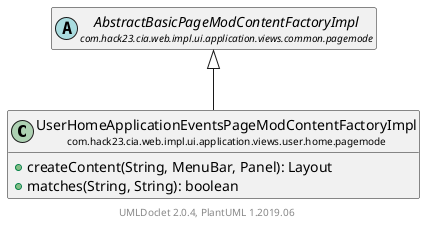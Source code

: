 @startuml
    set namespaceSeparator none
    hide empty fields
    hide empty methods

    class "<size:14>UserHomeApplicationEventsPageModContentFactoryImpl\n<size:10>com.hack23.cia.web.impl.ui.application.views.user.home.pagemode" as com.hack23.cia.web.impl.ui.application.views.user.home.pagemode.UserHomeApplicationEventsPageModContentFactoryImpl [[UserHomeApplicationEventsPageModContentFactoryImpl.html]] {
        +createContent(String, MenuBar, Panel): Layout
        +matches(String, String): boolean
    }

    abstract class "<size:14>AbstractBasicPageModContentFactoryImpl\n<size:10>com.hack23.cia.web.impl.ui.application.views.common.pagemode" as com.hack23.cia.web.impl.ui.application.views.common.pagemode.AbstractBasicPageModContentFactoryImpl [[../../../common/pagemode/AbstractBasicPageModContentFactoryImpl.html]]

    com.hack23.cia.web.impl.ui.application.views.common.pagemode.AbstractBasicPageModContentFactoryImpl <|-- com.hack23.cia.web.impl.ui.application.views.user.home.pagemode.UserHomeApplicationEventsPageModContentFactoryImpl

    center footer UMLDoclet 2.0.4, PlantUML 1.2019.06
@enduml
